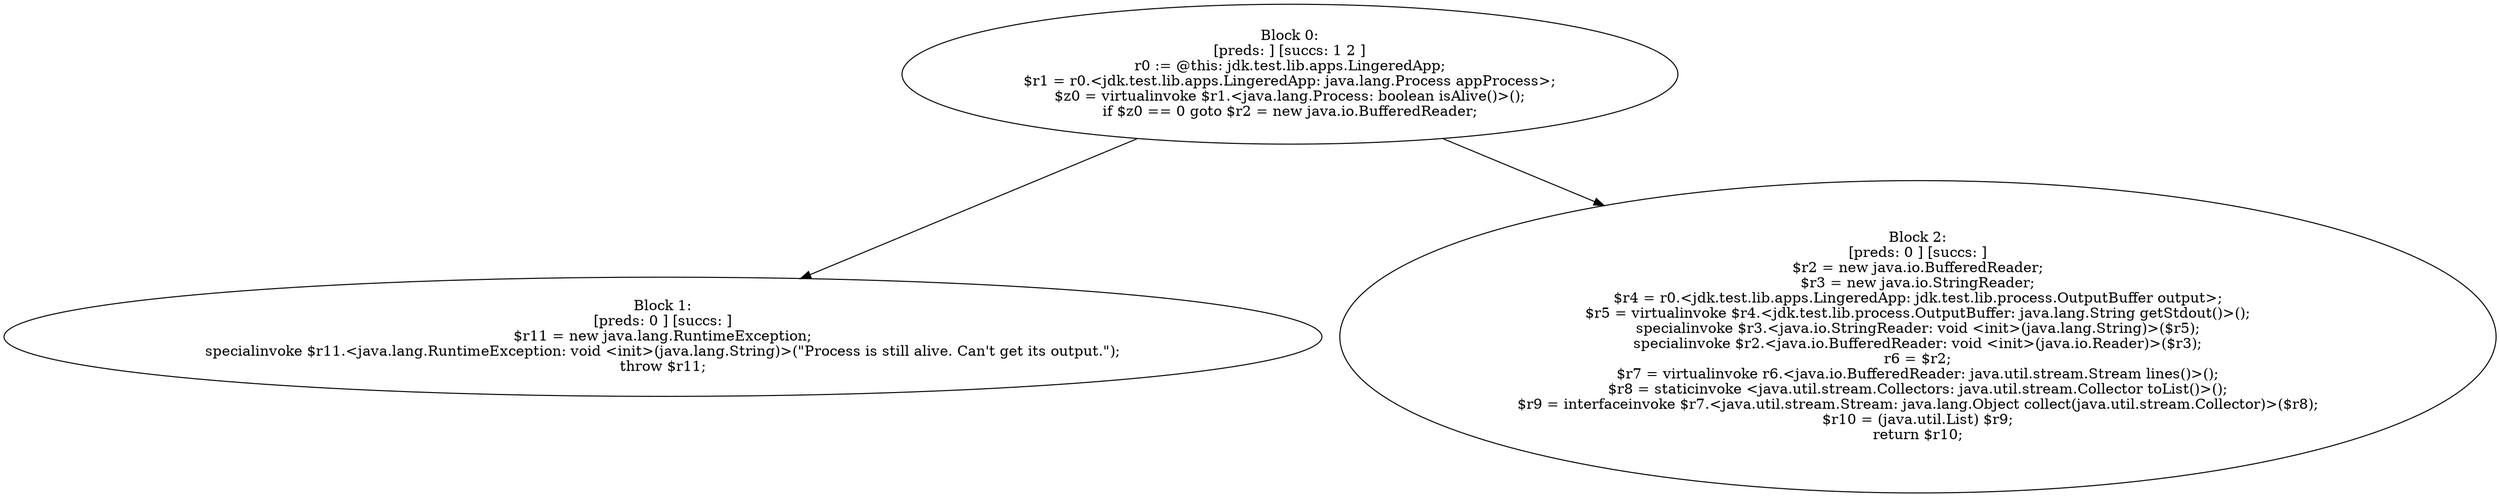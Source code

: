 digraph "unitGraph" {
    "Block 0:
[preds: ] [succs: 1 2 ]
r0 := @this: jdk.test.lib.apps.LingeredApp;
$r1 = r0.<jdk.test.lib.apps.LingeredApp: java.lang.Process appProcess>;
$z0 = virtualinvoke $r1.<java.lang.Process: boolean isAlive()>();
if $z0 == 0 goto $r2 = new java.io.BufferedReader;
"
    "Block 1:
[preds: 0 ] [succs: ]
$r11 = new java.lang.RuntimeException;
specialinvoke $r11.<java.lang.RuntimeException: void <init>(java.lang.String)>(\"Process is still alive. Can\'t get its output.\");
throw $r11;
"
    "Block 2:
[preds: 0 ] [succs: ]
$r2 = new java.io.BufferedReader;
$r3 = new java.io.StringReader;
$r4 = r0.<jdk.test.lib.apps.LingeredApp: jdk.test.lib.process.OutputBuffer output>;
$r5 = virtualinvoke $r4.<jdk.test.lib.process.OutputBuffer: java.lang.String getStdout()>();
specialinvoke $r3.<java.io.StringReader: void <init>(java.lang.String)>($r5);
specialinvoke $r2.<java.io.BufferedReader: void <init>(java.io.Reader)>($r3);
r6 = $r2;
$r7 = virtualinvoke r6.<java.io.BufferedReader: java.util.stream.Stream lines()>();
$r8 = staticinvoke <java.util.stream.Collectors: java.util.stream.Collector toList()>();
$r9 = interfaceinvoke $r7.<java.util.stream.Stream: java.lang.Object collect(java.util.stream.Collector)>($r8);
$r10 = (java.util.List) $r9;
return $r10;
"
    "Block 0:
[preds: ] [succs: 1 2 ]
r0 := @this: jdk.test.lib.apps.LingeredApp;
$r1 = r0.<jdk.test.lib.apps.LingeredApp: java.lang.Process appProcess>;
$z0 = virtualinvoke $r1.<java.lang.Process: boolean isAlive()>();
if $z0 == 0 goto $r2 = new java.io.BufferedReader;
"->"Block 1:
[preds: 0 ] [succs: ]
$r11 = new java.lang.RuntimeException;
specialinvoke $r11.<java.lang.RuntimeException: void <init>(java.lang.String)>(\"Process is still alive. Can\'t get its output.\");
throw $r11;
";
    "Block 0:
[preds: ] [succs: 1 2 ]
r0 := @this: jdk.test.lib.apps.LingeredApp;
$r1 = r0.<jdk.test.lib.apps.LingeredApp: java.lang.Process appProcess>;
$z0 = virtualinvoke $r1.<java.lang.Process: boolean isAlive()>();
if $z0 == 0 goto $r2 = new java.io.BufferedReader;
"->"Block 2:
[preds: 0 ] [succs: ]
$r2 = new java.io.BufferedReader;
$r3 = new java.io.StringReader;
$r4 = r0.<jdk.test.lib.apps.LingeredApp: jdk.test.lib.process.OutputBuffer output>;
$r5 = virtualinvoke $r4.<jdk.test.lib.process.OutputBuffer: java.lang.String getStdout()>();
specialinvoke $r3.<java.io.StringReader: void <init>(java.lang.String)>($r5);
specialinvoke $r2.<java.io.BufferedReader: void <init>(java.io.Reader)>($r3);
r6 = $r2;
$r7 = virtualinvoke r6.<java.io.BufferedReader: java.util.stream.Stream lines()>();
$r8 = staticinvoke <java.util.stream.Collectors: java.util.stream.Collector toList()>();
$r9 = interfaceinvoke $r7.<java.util.stream.Stream: java.lang.Object collect(java.util.stream.Collector)>($r8);
$r10 = (java.util.List) $r9;
return $r10;
";
}
